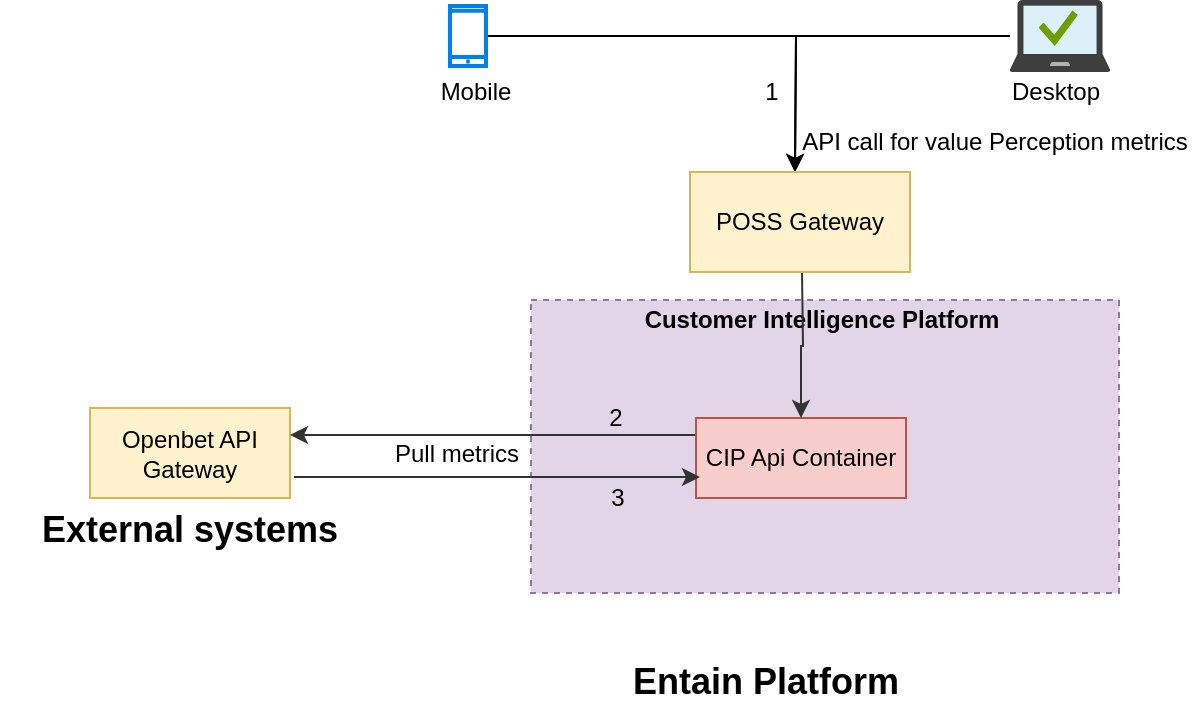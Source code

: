 <mxfile version="14.9.6" type="device"><diagram id="Wt9W-XPKfeegVNadxUb1" name="Page-1"><mxGraphModel dx="782" dy="402" grid="1" gridSize="10" guides="1" tooltips="1" connect="1" arrows="1" fold="1" page="1" pageScale="1" pageWidth="850" pageHeight="1100" math="0" shadow="0"><root><mxCell id="0"/><mxCell id="1" parent="0"/><mxCell id="wGClOK_i1gNSKFpk7O7S-10" style="edgeStyle=orthogonalEdgeStyle;rounded=0;orthogonalLoop=1;jettySize=auto;html=1;" parent="1" source="wGClOK_i1gNSKFpk7O7S-8" edge="1"><mxGeometry relative="1" as="geometry"><mxPoint x="459.5" y="140" as="targetPoint"/></mxGeometry></mxCell><mxCell id="wGClOK_i1gNSKFpk7O7S-8" value="" style="html=1;verticalLabelPosition=bottom;align=center;labelBackgroundColor=#ffffff;verticalAlign=top;strokeWidth=2;strokeColor=#0080F0;shadow=0;dashed=0;shape=mxgraph.ios7.icons.smartphone;" parent="1" vertex="1"><mxGeometry x="287" y="57" width="18" height="30" as="geometry"/></mxCell><mxCell id="wGClOK_i1gNSKFpk7O7S-11" style="edgeStyle=orthogonalEdgeStyle;rounded=0;orthogonalLoop=1;jettySize=auto;html=1;entryX=0.5;entryY=0;entryDx=0;entryDy=0;" parent="1" source="wGClOK_i1gNSKFpk7O7S-9" edge="1"><mxGeometry relative="1" as="geometry"><mxPoint x="459.5" y="140" as="targetPoint"/></mxGeometry></mxCell><mxCell id="wGClOK_i1gNSKFpk7O7S-9" value="" style="aspect=fixed;html=1;points=[];align=center;image;fontSize=12;image=img/lib/mscae/Managed_Desktop.svg;" parent="1" vertex="1"><mxGeometry x="567" y="54" width="50" height="36" as="geometry"/></mxCell><mxCell id="wGClOK_i1gNSKFpk7O7S-13" value="Openbet API Gateway" style="rounded=0;whiteSpace=wrap;html=1;fillColor=#fff2cc;strokeColor=#d6b656;" parent="1" vertex="1"><mxGeometry x="107" y="258" width="100" height="45" as="geometry"/></mxCell><mxCell id="wGClOK_i1gNSKFpk7O7S-38" value="&lt;b&gt;&lt;font style=&quot;font-size: 18px&quot;&gt;Entain Platform&lt;/font&gt;&lt;/b&gt;" style="text;html=1;strokeColor=none;fillColor=none;align=center;verticalAlign=middle;whiteSpace=wrap;rounded=0;" parent="1" vertex="1"><mxGeometry x="350" y="380" width="190" height="30" as="geometry"/></mxCell><mxCell id="wGClOK_i1gNSKFpk7O7S-39" value="&lt;b&gt;&lt;font style=&quot;font-size: 18px&quot;&gt;External systems&lt;/font&gt;&lt;/b&gt;" style="text;html=1;strokeColor=none;fillColor=none;align=center;verticalAlign=middle;whiteSpace=wrap;rounded=0;" parent="1" vertex="1"><mxGeometry x="62" y="304" width="190" height="30" as="geometry"/></mxCell><mxCell id="wGClOK_i1gNSKFpk7O7S-49" value="API call" style="text;html=1;strokeColor=none;fillColor=none;align=center;verticalAlign=middle;whiteSpace=wrap;rounded=0;dashed=1;" parent="1" vertex="1"><mxGeometry x="447" y="220" width="145" height="20" as="geometry"/></mxCell><mxCell id="wGClOK_i1gNSKFpk7O7S-50" value="API call for value Perception metrics" style="text;html=1;strokeColor=none;fillColor=none;align=center;verticalAlign=middle;whiteSpace=wrap;rounded=0;dashed=1;" parent="1" vertex="1"><mxGeometry x="462" y="110" width="195" height="30" as="geometry"/></mxCell><mxCell id="wGClOK_i1gNSKFpk7O7S-51" value="Pull metrics" style="text;html=1;strokeColor=none;fillColor=none;align=center;verticalAlign=middle;whiteSpace=wrap;rounded=0;dashed=1;" parent="1" vertex="1"><mxGeometry x="217.5" y="271" width="145" height="20" as="geometry"/></mxCell><mxCell id="wGClOK_i1gNSKFpk7O7S-52" value="" style="rounded=0;whiteSpace=wrap;html=1;fillColor=#e1d5e7;strokeColor=#9673a6;dashed=1;" parent="1" vertex="1"><mxGeometry x="327.5" y="204" width="294" height="146.5" as="geometry"/></mxCell><mxCell id="wGClOK_i1gNSKFpk7O7S-55" style="edgeStyle=orthogonalEdgeStyle;rounded=0;orthogonalLoop=1;jettySize=auto;html=1;strokeColor=#333333;exitX=1;exitY=0.5;exitDx=0;exitDy=0;" parent="1" edge="1"><mxGeometry relative="1" as="geometry"><mxPoint x="410" y="271.5" as="sourcePoint"/><mxPoint x="207" y="271.5" as="targetPoint"/><Array as="points"><mxPoint x="210" y="272"/></Array></mxGeometry></mxCell><mxCell id="wGClOK_i1gNSKFpk7O7S-54" value="CIP Api Container" style="rounded=0;whiteSpace=wrap;html=1;fillColor=#f8cecc;strokeColor=#b85450;" parent="1" vertex="1"><mxGeometry x="410" y="263" width="105" height="40" as="geometry"/></mxCell><mxCell id="wGClOK_i1gNSKFpk7O7S-56" value="&lt;b&gt;Customer Intelligence Platform&lt;/b&gt;&lt;br&gt;" style="text;html=1;strokeColor=none;fillColor=none;align=center;verticalAlign=middle;whiteSpace=wrap;rounded=0;" parent="1" vertex="1"><mxGeometry x="362.5" y="204" width="220" height="20" as="geometry"/></mxCell><mxCell id="wGClOK_i1gNSKFpk7O7S-77" style="edgeStyle=orthogonalEdgeStyle;rounded=0;orthogonalLoop=1;jettySize=auto;html=1;entryX=0.5;entryY=0;entryDx=0;entryDy=0;strokeColor=#333333;" parent="1" target="wGClOK_i1gNSKFpk7O7S-54" edge="1"><mxGeometry relative="1" as="geometry"><mxPoint x="463" y="190" as="sourcePoint"/><mxPoint x="465.5" y="227.5" as="targetPoint"/></mxGeometry></mxCell><mxCell id="wGClOK_i1gNSKFpk7O7S-76" value="POSS Gateway" style="rounded=0;whiteSpace=wrap;html=1;fillColor=#fff2cc;strokeColor=#d6b656;" parent="1" vertex="1"><mxGeometry x="407" y="140" width="110" height="50" as="geometry"/></mxCell><mxCell id="_iqqErvR9hvl6WXv2axr-16" value="1" style="text;html=1;strokeColor=none;fillColor=none;align=center;verticalAlign=middle;whiteSpace=wrap;rounded=0;" vertex="1" parent="1"><mxGeometry x="427.5" y="90" width="40" height="20" as="geometry"/></mxCell><mxCell id="_iqqErvR9hvl6WXv2axr-17" value="2" style="text;html=1;strokeColor=none;fillColor=none;align=center;verticalAlign=middle;whiteSpace=wrap;rounded=0;" vertex="1" parent="1"><mxGeometry x="350" y="253" width="40" height="20" as="geometry"/></mxCell><mxCell id="_iqqErvR9hvl6WXv2axr-20" value="Mobile" style="text;html=1;strokeColor=none;fillColor=none;align=center;verticalAlign=middle;whiteSpace=wrap;rounded=0;" vertex="1" parent="1"><mxGeometry x="280" y="90" width="40" height="20" as="geometry"/></mxCell><mxCell id="_iqqErvR9hvl6WXv2axr-21" value="Desktop" style="text;html=1;strokeColor=none;fillColor=none;align=center;verticalAlign=middle;whiteSpace=wrap;rounded=0;" vertex="1" parent="1"><mxGeometry x="569.5" y="90" width="40" height="20" as="geometry"/></mxCell><mxCell id="_iqqErvR9hvl6WXv2axr-26" style="edgeStyle=orthogonalEdgeStyle;rounded=0;orthogonalLoop=1;jettySize=auto;html=1;strokeColor=#333333;exitX=1;exitY=0.5;exitDx=0;exitDy=0;" edge="1" parent="1"><mxGeometry relative="1" as="geometry"><mxPoint x="209" y="292.5" as="sourcePoint"/><mxPoint x="412" y="292.5" as="targetPoint"/><Array as="points"><mxPoint x="212" y="293"/></Array></mxGeometry></mxCell><mxCell id="_iqqErvR9hvl6WXv2axr-27" value="3" style="text;html=1;strokeColor=none;fillColor=none;align=center;verticalAlign=middle;whiteSpace=wrap;rounded=0;" vertex="1" parent="1"><mxGeometry x="351" y="293" width="40" height="20" as="geometry"/></mxCell></root></mxGraphModel></diagram></mxfile>